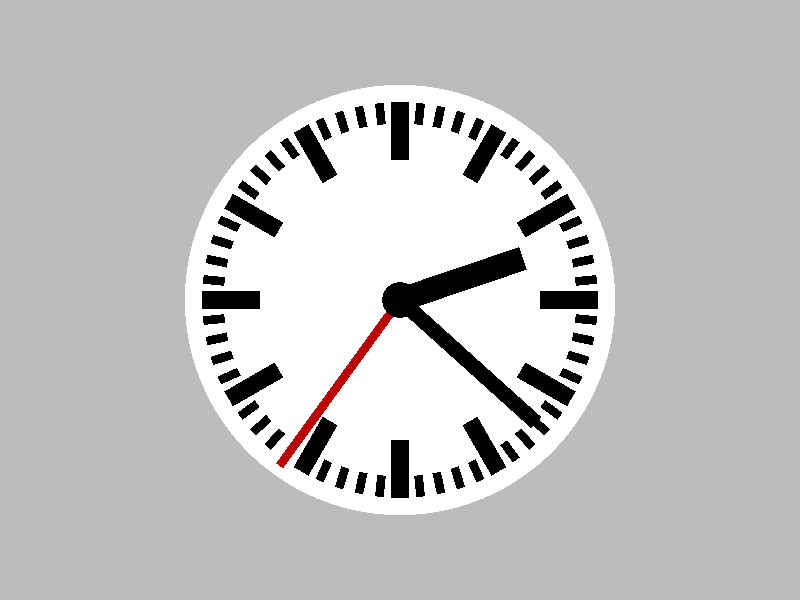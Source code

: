 // POV-Ray 3.6/3.7 Scene File/ 3.7 Scene File "Clockface_00.pov"
// author: Friedrich A. Lohmueller, 15-March-2010/Jan-2011
// email: Friedrich.Lohmueller_at_t-online.de
// homepage: http://www.f-lohmueller.de

// http://www.f-lohmueller.de/pov_tut/animate/anim113e.htm

//--------------------------------------------------------------------------
#version 3.6; // 3.7;
global_settings{ assumed_gamma 1.0 }
#default{ finish{ ambient 0.1 diffuse 0.9 conserve_energy}}
//--------------------------------------------------------------------------
#include "colors.inc"
#include "textures.inc"
#include "glass.inc"
#include "metals.inc"
#include "golds.inc"
#include "stones.inc"
#include "woods.inc"
#include "shapes.inc"
#include "shapes2.inc"
#include "functions.inc"
#include "math.inc"
#include "transforms.inc"
//--------------------------------------------------------------------------------------------------------<<<<
//------------------------------------------------------------- Camera_Position, Camera_look_at, Camera_Angle
#declare Camera_Number = 0 ;
//--------------------------------------------------------------------------------------------------------<<<<
#switch ( Camera_Number ) //----------------------------------------
#case (0)
  #declare Camera_Position = < 0.00, 0.00,-3.50> ;  // front view
  #declare Camera_Look_At  = < 0.00,-0.035+0.035,  0.00> ;
  #declare Camera_Angle    =  25-1 ;
#break
#case (1)
  #declare Camera_Position = < 3.00, 3.00,-3.00> ;  // diagonal view
  #declare Camera_Look_At  = < 0.00, 1.00,  0.00> ;
  #declare Camera_Angle    =  65 ;
#break
#else
  #declare Camera_Position = < 0.00, 1.00, -3.00> ;  // front view
  #declare Camera_Look_At  = < 0.00, 0.00,  0.00> ;
  #declare Camera_Angle    =  65 ;
#break
#end // of "#switch ( Camera_Number )" -----------------------------
//-------------------------------------------------------------------------------------------------------<<<<
camera{ location Camera_Position
        right    x*image_width/image_height
        angle    Camera_Angle
        look_at  Camera_Look_At
      }
//------------------------------------------------------------------------------------------------------<<<<<
//------------------------------------------------------------------------
// sun -------------------------------------------------------------------
light_source{<1500,2500,-2500> color White*0.9}           // sun light
light_source{ Camera_Position  color rgb<0.9,0.9,1>*0.1}  // flash light

// sky -------------------------------------------------------------------
sky_sphere{ pigment{ gradient <0,1,0>
                     color_map{ [0   color rgb<1,1,1>         ]//White
                                [0.4 color rgb<0.14,0.14,0.56>]//~Navy
                                [0.6 color rgb<0.14,0.14,0.56>]//~Navy
                                [1.0 color rgb<1,1,1>         ]//White
                              }
                     scale 2 }
           } // end of sky_sphere
//------------------------------------------------------------------------
plane { <0,0, 1>, 0
        translate<0,0,5>
        texture { pigment{color White*0.5} }
      }
//--------------------------------------------------------------------------
//---------------------------- objects in scene ----------------------------
//--------------------------------------------------------------------------


#declare Frame_Texture =
texture{ pigment{ color rgb< 1.0, 1, 1>*0.1 }
         finish { phong 1 reflection{ 0.40 metallic} }
       } // end of texture

// marks
#declare H_Texture =
texture{ pigment{ color rgb<1,1,1>*0.0 }
         //  finish { phong 1 reflection{ 0.20 metallic} }
       } // end of texture
#declare Min_Texture = texture{H_Texture}

#declare Face_Texture =
texture{ pigment{ color rgb< 1,1,1>*1.10 }
         //   normal { bumps 1.5 scale 0.005 }
         //   finish { phong 0.5 reflection{ 0.30 metallic} }
       } // end of texture
// hands
#declare Hands_Texture =
texture{ pigment{ color rgb< 1.0, 1, 1.0>*0.0 }
                  //  finish { phong 1 reflection{0.30 metallic}}
       } // end of texture

#declare Sec_Hand_Texture =
texture{ pigment{ color rgb< 1.0, 0.0, 0.0>*0.5 }
         //  finish { phong 1 reflection{ 0.30 metallic} }
       } // end of texture
//--------------------------------------------------------------//
//--------------------------------------------------------------//
#declare Sec_Hand_On = 1;
#declare CR = 0.400; // Clockface radius
// test time
              #local H   = 2  ;
              #local Sec = 36 ;
              #local Min = 22 ;
//----------------------------------------- // Clock_Time h   m   s
#declare Clock_Time = clock   +H/(12)+  Min/(720)     + Sec/(43200);
//-----------------------------------------
// rotation angles in degrees ------------- // rotations
#declare Rotate_H   = Clock_Time*360;
#declare Rotate_Min = Clock_Time*360*12;
#declare Rotate_Sec = Clock_Time*360*12*60;
// minutes/seconds jump - Minuten-/Sekundensprung:
 #declare Rotate_Min = int( Rotate_Min/6+0.001)*6;
 #declare Rotate_Sec = int( Rotate_Sec/6+0.001)*6;
//-----------------------------------------

#declare Flat = <1,1,0.025>;

// border radii --------------
#declare Min_Ro = CR *0.92;
#declare Min_Ri = CR *0.82;
#declare H_Ri   = CR *0.65;
// halbe streifen breite
#declare Min_R = CR*0.0200;
#declare H_R   = CR*0.0400;
//-----------------------------------

#declare Face_D = 0.001;
// length of hands -------------
#declare Hand_H_Len   = CR*0.60;
#declare Hand_Min_Len = CR*0.85;
#declare Hand_Sec_Len = CR*0.95;

// radii of the hands ---------
#declare Hand_H_D   = CR*0.055;
#declare Hand_Min_D = CR*0.035;
#declare Hand_Sec_D = CR*0.020;

// position z of hands --------
#declare Hand_H_Z   = CR*0.05;
#declare Hand_Min_Z = CR*0.04;
#declare Hand_Sec_Z = CR*0.03;
//-----------------------------------
//-----------------------------------
union{

// hands //--------------------------
// hours
cylinder{ <0,0,0>,<0,Hand_H_Len,0>,Hand_H_D
          scale Flat
          rotate   <0,0,-Rotate_H>
          translate<0,0,-Hand_H_Z>
          texture{ Hands_Texture }
        } //-------------------------
// minutes
cylinder{ <0,0,0>,<0,Hand_Min_Len,0>,Hand_Min_D
          scale Flat
          rotate   <0,0,-Rotate_Min>
          translate<0,0,-Hand_Min_Z>
          texture{ Hands_Texture }
        } //------------------------
// seconds
 #if ( Sec_Hand_On = 1 )
 cylinder{ <0,0,0>,<0,Hand_Sec_Len,0>,Hand_Sec_D
           scale Flat
           rotate   <0,0,-Rotate_Sec>
           translate<0,0,-Hand_Sec_Z>
           texture{ Sec_Hand_Texture }
         } //-----------------------
 #end
//----------------------------------
// body ----------------------------
// center --------------------------
cylinder{ <0,0,-Hand_H_Z>,<0,0,0>,Hand_H_D*1.5
          texture{ Hands_Texture }
        }

// face
cylinder{ <0,0,0>,<0,0, Face_D>,CR
          texture{ Face_Texture }
        }
//----------------------------------
//----------------------------------
#declare Nr=0;
#while (Nr<60)

 #if(  Nr/5 = int(Nr/5) ) // --- hours
 cylinder{ <0,H_Ri,0>,<0,Min_Ro,0>,H_R
           scale Flat
           rotate <0,0,Nr*360/60>
           texture{ H_Texture }
         }

 #else  //----------------------- minutes
 cylinder{ <0,Min_Ri,0>,<0,Min_Ro,0>,Min_R
           scale Flat
           rotate <0,0,Nr*360/60>
           texture{ Min_Texture }
         }
 #end //-------------------------

#declare Nr=Nr+1;
#end


} // end of union ---------------------------------------
// ------------------------------------------------------
